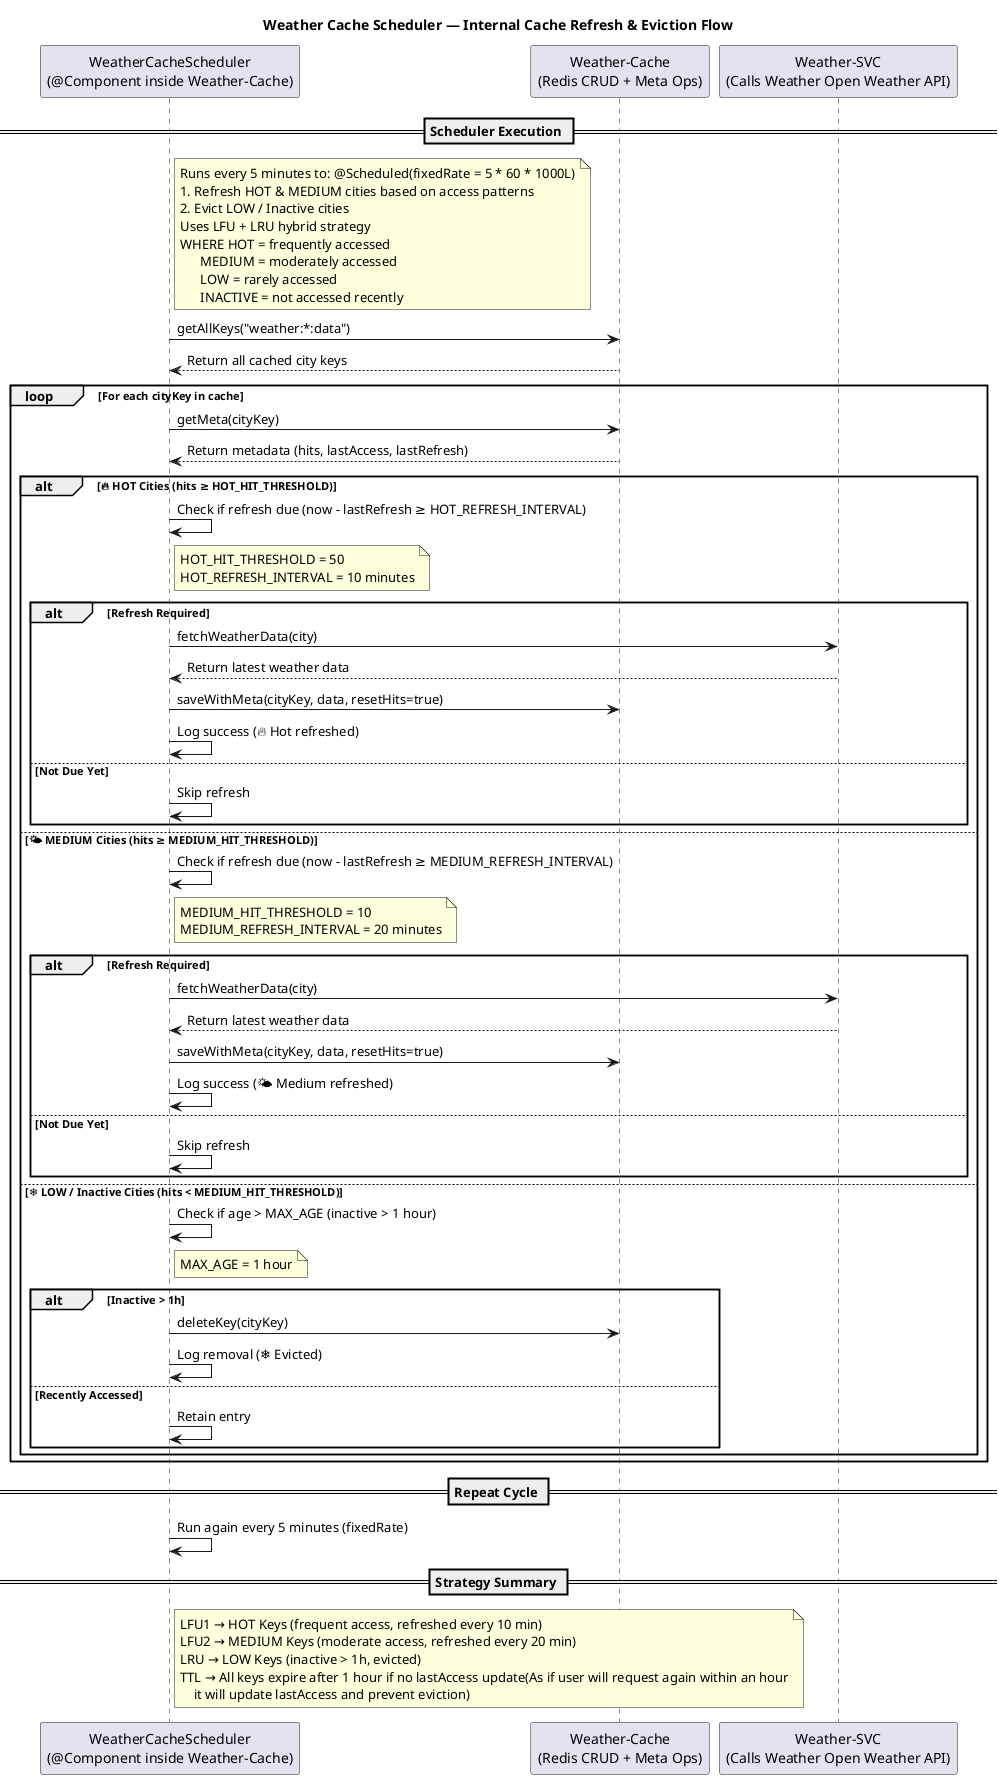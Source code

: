 @startuml
title Weather Cache Scheduler — Internal Cache Refresh & Eviction Flow

participant "WeatherCacheScheduler\n(@Component inside Weather-Cache)" as scheduler
participant "Weather-Cache\n(Redis CRUD + Meta Ops)" as redis
participant "Weather-SVC\n(Calls Weather Open Weather API)" as svc

== Scheduler Execution ==
note right of scheduler
Runs every 5 minutes to: @Scheduled(fixedRate = 5 * 60 * 1000L)
1. Refresh HOT & MEDIUM cities based on access patterns
2. Evict LOW / Inactive cities
Uses LFU + LRU hybrid strategy
WHERE HOT = frequently accessed
      MEDIUM = moderately accessed
      LOW = rarely accessed
      INACTIVE = not accessed recently
end note

scheduler -> redis: getAllKeys("weather:*:data")
redis --> scheduler: Return all cached city keys

loop For each cityKey in cache
    scheduler -> redis: getMeta(cityKey)
    redis --> scheduler: Return metadata (hits, lastAccess, lastRefresh)

    alt 🔥 HOT Cities (hits ≥ HOT_HIT_THRESHOLD)
        scheduler -> scheduler: Check if refresh due (now - lastRefresh ≥ HOT_REFRESH_INTERVAL)
        note right of scheduler
            HOT_HIT_THRESHOLD = 50
            HOT_REFRESH_INTERVAL = 10 minutes
        end note
        alt Refresh Required
            scheduler -> svc: fetchWeatherData(city)
            svc --> scheduler: Return latest weather data
            scheduler -> redis: saveWithMeta(cityKey, data, resetHits=true)
            scheduler -> scheduler: Log success (🔥 Hot refreshed)
        else Not Due Yet
            scheduler -> scheduler: Skip refresh
        end

    else 🌤 MEDIUM Cities (hits ≥ MEDIUM_HIT_THRESHOLD)
        scheduler -> scheduler: Check if refresh due (now - lastRefresh ≥ MEDIUM_REFRESH_INTERVAL)
        note right of scheduler
            MEDIUM_HIT_THRESHOLD = 10
            MEDIUM_REFRESH_INTERVAL = 20 minutes
        end note
        alt Refresh Required
            scheduler -> svc: fetchWeatherData(city)
            svc --> scheduler: Return latest weather data
            scheduler -> redis: saveWithMeta(cityKey, data, resetHits=true)
            scheduler -> scheduler: Log success (🌤 Medium refreshed)
        else Not Due Yet
            scheduler -> scheduler: Skip refresh
        end

    else ❄️ LOW / Inactive Cities (hits < MEDIUM_HIT_THRESHOLD)
        scheduler -> scheduler: Check if age > MAX_AGE (inactive > 1 hour)
        note right of scheduler
            MAX_AGE = 1 hour
        end note
        alt Inactive > 1h
            scheduler -> redis: deleteKey(cityKey)
            scheduler -> scheduler: Log removal (❄️ Evicted)
        else Recently Accessed
            scheduler -> scheduler: Retain entry
        end
    end
end

== Repeat Cycle ==
scheduler -> scheduler: Run again every 5 minutes (fixedRate)

== Strategy Summary ==
note right of scheduler
LFU1 → HOT Keys (frequent access, refreshed every 10 min)
LFU2 → MEDIUM Keys (moderate access, refreshed every 20 min)
LRU → LOW Keys (inactive > 1h, evicted)
TTL → All keys expire after 1 hour if no lastAccess update(As if user will request again within an hour
    it will update lastAccess and prevent eviction)
end note

@enduml
